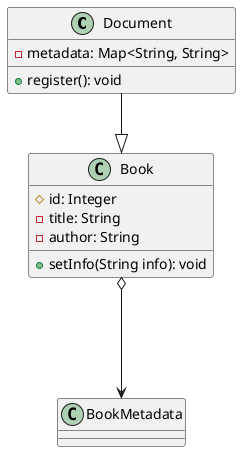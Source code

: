 @startuml
class Document {
    - metadata: Map<String, String>
    + register(): void
}

class Book {
    # id: Integer
    - title: String
    - author: String
    + setInfo(String info): void
}

Document --|> Book
Book o---> BookMetadata

@enduml